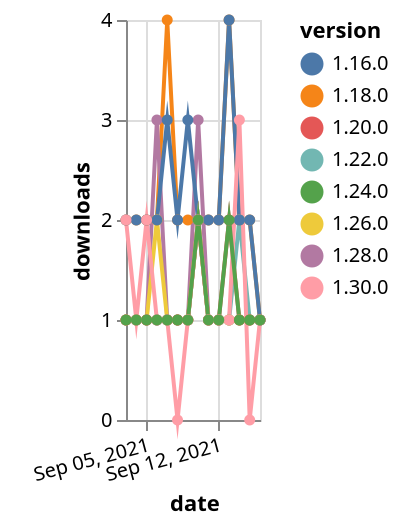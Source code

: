 {"$schema": "https://vega.github.io/schema/vega-lite/v5.json", "description": "A simple bar chart with embedded data.", "data": {"values": [{"date": "2021-09-03", "total": 2440, "delta": 2, "version": "1.18.0"}, {"date": "2021-09-04", "total": 2442, "delta": 2, "version": "1.18.0"}, {"date": "2021-09-05", "total": 2444, "delta": 2, "version": "1.18.0"}, {"date": "2021-09-06", "total": 2446, "delta": 2, "version": "1.18.0"}, {"date": "2021-09-07", "total": 2450, "delta": 4, "version": "1.18.0"}, {"date": "2021-09-08", "total": 2452, "delta": 2, "version": "1.18.0"}, {"date": "2021-09-09", "total": 2454, "delta": 2, "version": "1.18.0"}, {"date": "2021-09-10", "total": 2456, "delta": 2, "version": "1.18.0"}, {"date": "2021-09-11", "total": 2458, "delta": 2, "version": "1.18.0"}, {"date": "2021-09-12", "total": 2460, "delta": 2, "version": "1.18.0"}, {"date": "2021-09-13", "total": 2464, "delta": 4, "version": "1.18.0"}, {"date": "2021-09-14", "total": 2466, "delta": 2, "version": "1.18.0"}, {"date": "2021-09-15", "total": 2468, "delta": 2, "version": "1.18.0"}, {"date": "2021-09-16", "total": 2469, "delta": 1, "version": "1.18.0"}, {"date": "2021-09-03", "total": 211, "delta": 1, "version": "1.22.0"}, {"date": "2021-09-04", "total": 212, "delta": 1, "version": "1.22.0"}, {"date": "2021-09-05", "total": 213, "delta": 1, "version": "1.22.0"}, {"date": "2021-09-06", "total": 214, "delta": 1, "version": "1.22.0"}, {"date": "2021-09-07", "total": 215, "delta": 1, "version": "1.22.0"}, {"date": "2021-09-08", "total": 216, "delta": 1, "version": "1.22.0"}, {"date": "2021-09-09", "total": 217, "delta": 1, "version": "1.22.0"}, {"date": "2021-09-10", "total": 219, "delta": 2, "version": "1.22.0"}, {"date": "2021-09-11", "total": 220, "delta": 1, "version": "1.22.0"}, {"date": "2021-09-12", "total": 221, "delta": 1, "version": "1.22.0"}, {"date": "2021-09-13", "total": 222, "delta": 1, "version": "1.22.0"}, {"date": "2021-09-14", "total": 224, "delta": 2, "version": "1.22.0"}, {"date": "2021-09-15", "total": 225, "delta": 1, "version": "1.22.0"}, {"date": "2021-09-16", "total": 226, "delta": 1, "version": "1.22.0"}, {"date": "2021-09-03", "total": 189, "delta": 1, "version": "1.28.0"}, {"date": "2021-09-04", "total": 190, "delta": 1, "version": "1.28.0"}, {"date": "2021-09-05", "total": 191, "delta": 1, "version": "1.28.0"}, {"date": "2021-09-06", "total": 194, "delta": 3, "version": "1.28.0"}, {"date": "2021-09-07", "total": 195, "delta": 1, "version": "1.28.0"}, {"date": "2021-09-08", "total": 196, "delta": 1, "version": "1.28.0"}, {"date": "2021-09-09", "total": 197, "delta": 1, "version": "1.28.0"}, {"date": "2021-09-10", "total": 200, "delta": 3, "version": "1.28.0"}, {"date": "2021-09-11", "total": 201, "delta": 1, "version": "1.28.0"}, {"date": "2021-09-12", "total": 202, "delta": 1, "version": "1.28.0"}, {"date": "2021-09-13", "total": 203, "delta": 1, "version": "1.28.0"}, {"date": "2021-09-14", "total": 204, "delta": 1, "version": "1.28.0"}, {"date": "2021-09-15", "total": 205, "delta": 1, "version": "1.28.0"}, {"date": "2021-09-16", "total": 206, "delta": 1, "version": "1.28.0"}, {"date": "2021-09-03", "total": 163, "delta": 1, "version": "1.26.0"}, {"date": "2021-09-04", "total": 164, "delta": 1, "version": "1.26.0"}, {"date": "2021-09-05", "total": 165, "delta": 1, "version": "1.26.0"}, {"date": "2021-09-06", "total": 167, "delta": 2, "version": "1.26.0"}, {"date": "2021-09-07", "total": 168, "delta": 1, "version": "1.26.0"}, {"date": "2021-09-08", "total": 169, "delta": 1, "version": "1.26.0"}, {"date": "2021-09-09", "total": 170, "delta": 1, "version": "1.26.0"}, {"date": "2021-09-10", "total": 172, "delta": 2, "version": "1.26.0"}, {"date": "2021-09-11", "total": 173, "delta": 1, "version": "1.26.0"}, {"date": "2021-09-12", "total": 174, "delta": 1, "version": "1.26.0"}, {"date": "2021-09-13", "total": 175, "delta": 1, "version": "1.26.0"}, {"date": "2021-09-14", "total": 176, "delta": 1, "version": "1.26.0"}, {"date": "2021-09-15", "total": 177, "delta": 1, "version": "1.26.0"}, {"date": "2021-09-16", "total": 178, "delta": 1, "version": "1.26.0"}, {"date": "2021-09-03", "total": 261, "delta": 1, "version": "1.20.0"}, {"date": "2021-09-04", "total": 262, "delta": 1, "version": "1.20.0"}, {"date": "2021-09-05", "total": 263, "delta": 1, "version": "1.20.0"}, {"date": "2021-09-06", "total": 264, "delta": 1, "version": "1.20.0"}, {"date": "2021-09-07", "total": 265, "delta": 1, "version": "1.20.0"}, {"date": "2021-09-08", "total": 266, "delta": 1, "version": "1.20.0"}, {"date": "2021-09-09", "total": 267, "delta": 1, "version": "1.20.0"}, {"date": "2021-09-10", "total": 269, "delta": 2, "version": "1.20.0"}, {"date": "2021-09-11", "total": 270, "delta": 1, "version": "1.20.0"}, {"date": "2021-09-12", "total": 271, "delta": 1, "version": "1.20.0"}, {"date": "2021-09-13", "total": 273, "delta": 2, "version": "1.20.0"}, {"date": "2021-09-14", "total": 274, "delta": 1, "version": "1.20.0"}, {"date": "2021-09-15", "total": 275, "delta": 1, "version": "1.20.0"}, {"date": "2021-09-16", "total": 276, "delta": 1, "version": "1.20.0"}, {"date": "2021-09-03", "total": 2638, "delta": 2, "version": "1.16.0"}, {"date": "2021-09-04", "total": 2640, "delta": 2, "version": "1.16.0"}, {"date": "2021-09-05", "total": 2642, "delta": 2, "version": "1.16.0"}, {"date": "2021-09-06", "total": 2644, "delta": 2, "version": "1.16.0"}, {"date": "2021-09-07", "total": 2647, "delta": 3, "version": "1.16.0"}, {"date": "2021-09-08", "total": 2649, "delta": 2, "version": "1.16.0"}, {"date": "2021-09-09", "total": 2652, "delta": 3, "version": "1.16.0"}, {"date": "2021-09-10", "total": 2654, "delta": 2, "version": "1.16.0"}, {"date": "2021-09-11", "total": 2656, "delta": 2, "version": "1.16.0"}, {"date": "2021-09-12", "total": 2658, "delta": 2, "version": "1.16.0"}, {"date": "2021-09-13", "total": 2662, "delta": 4, "version": "1.16.0"}, {"date": "2021-09-14", "total": 2664, "delta": 2, "version": "1.16.0"}, {"date": "2021-09-15", "total": 2666, "delta": 2, "version": "1.16.0"}, {"date": "2021-09-16", "total": 2667, "delta": 1, "version": "1.16.0"}, {"date": "2021-09-03", "total": 126, "delta": 2, "version": "1.30.0"}, {"date": "2021-09-04", "total": 127, "delta": 1, "version": "1.30.0"}, {"date": "2021-09-05", "total": 129, "delta": 2, "version": "1.30.0"}, {"date": "2021-09-06", "total": 130, "delta": 1, "version": "1.30.0"}, {"date": "2021-09-07", "total": 131, "delta": 1, "version": "1.30.0"}, {"date": "2021-09-08", "total": 131, "delta": 0, "version": "1.30.0"}, {"date": "2021-09-09", "total": 132, "delta": 1, "version": "1.30.0"}, {"date": "2021-09-10", "total": 134, "delta": 2, "version": "1.30.0"}, {"date": "2021-09-11", "total": 135, "delta": 1, "version": "1.30.0"}, {"date": "2021-09-12", "total": 136, "delta": 1, "version": "1.30.0"}, {"date": "2021-09-13", "total": 137, "delta": 1, "version": "1.30.0"}, {"date": "2021-09-14", "total": 140, "delta": 3, "version": "1.30.0"}, {"date": "2021-09-15", "total": 140, "delta": 0, "version": "1.30.0"}, {"date": "2021-09-16", "total": 141, "delta": 1, "version": "1.30.0"}, {"date": "2021-09-03", "total": 196, "delta": 1, "version": "1.24.0"}, {"date": "2021-09-04", "total": 197, "delta": 1, "version": "1.24.0"}, {"date": "2021-09-05", "total": 198, "delta": 1, "version": "1.24.0"}, {"date": "2021-09-06", "total": 199, "delta": 1, "version": "1.24.0"}, {"date": "2021-09-07", "total": 200, "delta": 1, "version": "1.24.0"}, {"date": "2021-09-08", "total": 201, "delta": 1, "version": "1.24.0"}, {"date": "2021-09-09", "total": 202, "delta": 1, "version": "1.24.0"}, {"date": "2021-09-10", "total": 204, "delta": 2, "version": "1.24.0"}, {"date": "2021-09-11", "total": 205, "delta": 1, "version": "1.24.0"}, {"date": "2021-09-12", "total": 206, "delta": 1, "version": "1.24.0"}, {"date": "2021-09-13", "total": 208, "delta": 2, "version": "1.24.0"}, {"date": "2021-09-14", "total": 209, "delta": 1, "version": "1.24.0"}, {"date": "2021-09-15", "total": 210, "delta": 1, "version": "1.24.0"}, {"date": "2021-09-16", "total": 211, "delta": 1, "version": "1.24.0"}]}, "width": "container", "mark": {"type": "line", "point": {"filled": true}}, "encoding": {"x": {"field": "date", "type": "temporal", "timeUnit": "yearmonthdate", "title": "date", "axis": {"labelAngle": -15}}, "y": {"field": "delta", "type": "quantitative", "title": "downloads"}, "color": {"field": "version", "type": "nominal"}, "tooltip": {"field": "delta"}}}
